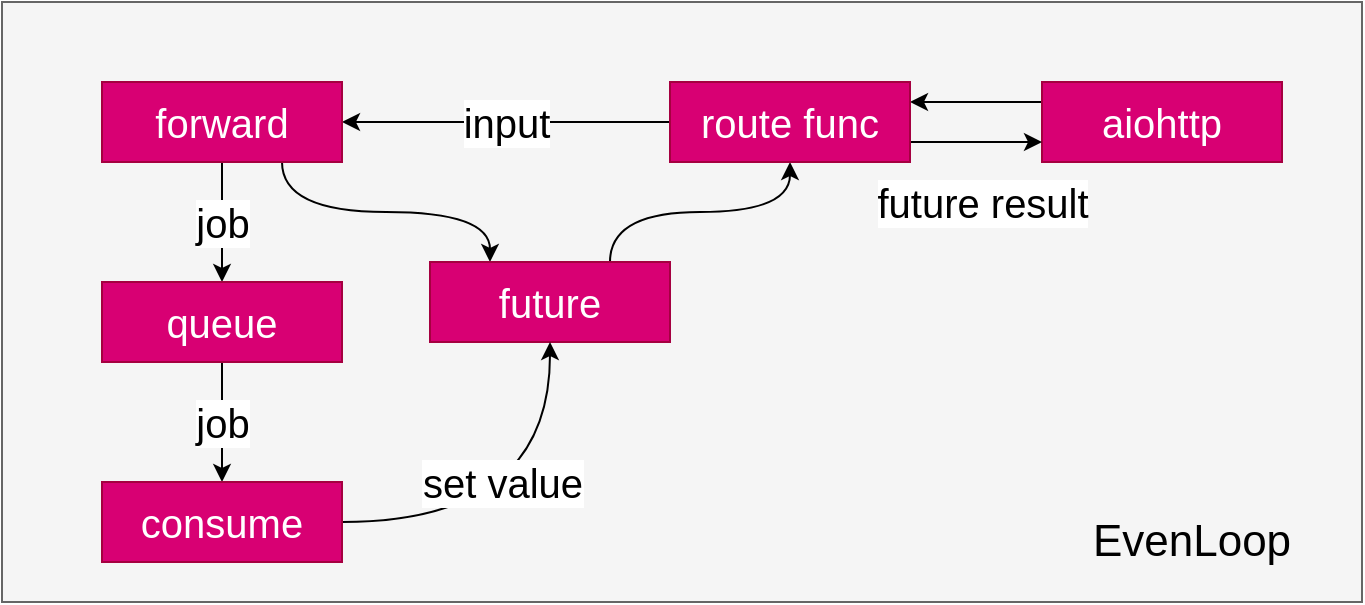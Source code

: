 <mxfile version="15.2.7" type="device"><diagram id="sMessDn7vD9hRpz5-hc4" name="第 1 页"><mxGraphModel dx="1024" dy="592" grid="1" gridSize="10" guides="1" tooltips="1" connect="1" arrows="1" fold="1" page="1" pageScale="1" pageWidth="827" pageHeight="1169" math="0" shadow="0"><root><mxCell id="0"/><mxCell id="1" parent="0"/><mxCell id="s94E-PRWmyLuHS1wVL7Z-18" value="" style="rounded=0;whiteSpace=wrap;html=1;fontSize=20;fillColor=#f5f5f5;strokeColor=#666666;fontColor=#333333;" vertex="1" parent="1"><mxGeometry x="200" y="90" width="680" height="300" as="geometry"/></mxCell><mxCell id="s94E-PRWmyLuHS1wVL7Z-1" value="aiohttp" style="rounded=0;whiteSpace=wrap;html=1;fontSize=20;" vertex="1" parent="1"><mxGeometry x="720" y="130" width="120" height="40" as="geometry"/></mxCell><mxCell id="s94E-PRWmyLuHS1wVL7Z-9" value="job" style="edgeStyle=orthogonalEdgeStyle;rounded=0;orthogonalLoop=1;jettySize=auto;html=1;exitX=0.5;exitY=1;exitDx=0;exitDy=0;entryX=0.5;entryY=0;entryDx=0;entryDy=0;fontSize=20;" edge="1" parent="1" source="s94E-PRWmyLuHS1wVL7Z-2" target="s94E-PRWmyLuHS1wVL7Z-3"><mxGeometry relative="1" as="geometry"/></mxCell><mxCell id="s94E-PRWmyLuHS1wVL7Z-14" style="edgeStyle=orthogonalEdgeStyle;curved=1;rounded=0;orthogonalLoop=1;jettySize=auto;html=1;exitX=0.75;exitY=1;exitDx=0;exitDy=0;entryX=0.25;entryY=0;entryDx=0;entryDy=0;fontSize=20;" edge="1" parent="1" source="s94E-PRWmyLuHS1wVL7Z-2" target="s94E-PRWmyLuHS1wVL7Z-5"><mxGeometry relative="1" as="geometry"/></mxCell><mxCell id="s94E-PRWmyLuHS1wVL7Z-2" value="forward" style="rounded=0;whiteSpace=wrap;html=1;fontSize=20;" vertex="1" parent="1"><mxGeometry x="250" y="130" width="120" height="40" as="geometry"/></mxCell><mxCell id="s94E-PRWmyLuHS1wVL7Z-17" value="job" style="edgeStyle=orthogonalEdgeStyle;curved=1;rounded=0;orthogonalLoop=1;jettySize=auto;html=1;exitX=0.5;exitY=1;exitDx=0;exitDy=0;entryX=0.5;entryY=0;entryDx=0;entryDy=0;fontSize=20;" edge="1" parent="1" source="s94E-PRWmyLuHS1wVL7Z-3" target="s94E-PRWmyLuHS1wVL7Z-6"><mxGeometry relative="1" as="geometry"/></mxCell><mxCell id="s94E-PRWmyLuHS1wVL7Z-3" value="queue" style="rounded=0;whiteSpace=wrap;html=1;fontSize=20;fillColor=#d80073;strokeColor=#A50040;fontColor=#ffffff;" vertex="1" parent="1"><mxGeometry x="250" y="230" width="120" height="40" as="geometry"/></mxCell><mxCell id="s94E-PRWmyLuHS1wVL7Z-8" value="&lt;div style=&quot;text-align: justify&quot;&gt;input&lt;/div&gt;" style="edgeStyle=orthogonalEdgeStyle;rounded=0;orthogonalLoop=1;jettySize=auto;html=1;exitX=0;exitY=0.5;exitDx=0;exitDy=0;entryX=1;entryY=0.5;entryDx=0;entryDy=0;fontSize=20;" edge="1" parent="1" source="s94E-PRWmyLuHS1wVL7Z-4" target="s94E-PRWmyLuHS1wVL7Z-2"><mxGeometry relative="1" as="geometry"/></mxCell><mxCell id="s94E-PRWmyLuHS1wVL7Z-4" value="route func" style="rounded=0;whiteSpace=wrap;html=1;fontSize=20;" vertex="1" parent="1"><mxGeometry x="534" y="130" width="120" height="40" as="geometry"/></mxCell><mxCell id="s94E-PRWmyLuHS1wVL7Z-15" style="edgeStyle=orthogonalEdgeStyle;curved=1;rounded=0;orthogonalLoop=1;jettySize=auto;html=1;exitX=0.75;exitY=0;exitDx=0;exitDy=0;entryX=0.5;entryY=1;entryDx=0;entryDy=0;fontSize=20;" edge="1" parent="1" source="s94E-PRWmyLuHS1wVL7Z-5" target="s94E-PRWmyLuHS1wVL7Z-4"><mxGeometry relative="1" as="geometry"/></mxCell><mxCell id="s94E-PRWmyLuHS1wVL7Z-5" value="future" style="rounded=0;whiteSpace=wrap;html=1;fontSize=20;fillColor=#d80073;strokeColor=#A50040;fontColor=#ffffff;" vertex="1" parent="1"><mxGeometry x="414" y="220" width="120" height="40" as="geometry"/></mxCell><mxCell id="s94E-PRWmyLuHS1wVL7Z-16" value="set value" style="edgeStyle=orthogonalEdgeStyle;curved=1;rounded=0;orthogonalLoop=1;jettySize=auto;html=1;exitX=1;exitY=0.5;exitDx=0;exitDy=0;entryX=0.5;entryY=1;entryDx=0;entryDy=0;fontSize=20;" edge="1" parent="1" source="s94E-PRWmyLuHS1wVL7Z-6" target="s94E-PRWmyLuHS1wVL7Z-5"><mxGeometry x="-0.175" y="20" relative="1" as="geometry"><mxPoint as="offset"/></mxGeometry></mxCell><mxCell id="s94E-PRWmyLuHS1wVL7Z-6" value="consume" style="rounded=0;whiteSpace=wrap;html=1;fontSize=20;fillColor=#d80073;strokeColor=#A50040;fontColor=#ffffff;" vertex="1" parent="1"><mxGeometry x="250" y="330" width="120" height="40" as="geometry"/></mxCell><mxCell id="s94E-PRWmyLuHS1wVL7Z-19" value="EvenLoop" style="text;html=1;strokeColor=none;fillColor=none;align=center;verticalAlign=middle;whiteSpace=wrap;rounded=0;fontSize=22;" vertex="1" parent="1"><mxGeometry x="720" y="340" width="150" height="40" as="geometry"/></mxCell><mxCell id="s94E-PRWmyLuHS1wVL7Z-23" style="edgeStyle=orthogonalEdgeStyle;curved=1;rounded=0;orthogonalLoop=1;jettySize=auto;html=1;exitX=0;exitY=0.25;exitDx=0;exitDy=0;entryX=1;entryY=0.25;entryDx=0;entryDy=0;fontSize=20;" edge="1" parent="1" source="s94E-PRWmyLuHS1wVL7Z-20" target="s94E-PRWmyLuHS1wVL7Z-21"><mxGeometry relative="1" as="geometry"/></mxCell><mxCell id="s94E-PRWmyLuHS1wVL7Z-20" value="aiohttp" style="rounded=0;whiteSpace=wrap;html=1;fontSize=20;fillColor=#d80073;strokeColor=#A50040;fontColor=#ffffff;" vertex="1" parent="1"><mxGeometry x="720" y="130" width="120" height="40" as="geometry"/></mxCell><mxCell id="s94E-PRWmyLuHS1wVL7Z-24" value="future result" style="edgeStyle=orthogonalEdgeStyle;curved=1;rounded=0;orthogonalLoop=1;jettySize=auto;html=1;exitX=1;exitY=0.75;exitDx=0;exitDy=0;entryX=0;entryY=0.75;entryDx=0;entryDy=0;fontSize=20;" edge="1" parent="1" source="s94E-PRWmyLuHS1wVL7Z-21" target="s94E-PRWmyLuHS1wVL7Z-20"><mxGeometry x="0.091" y="-30" relative="1" as="geometry"><mxPoint as="offset"/></mxGeometry></mxCell><mxCell id="s94E-PRWmyLuHS1wVL7Z-21" value="route func" style="rounded=0;whiteSpace=wrap;html=1;fontSize=20;fillColor=#d80073;strokeColor=#A50040;fontColor=#ffffff;" vertex="1" parent="1"><mxGeometry x="534" y="130" width="120" height="40" as="geometry"/></mxCell><mxCell id="s94E-PRWmyLuHS1wVL7Z-22" value="forward" style="rounded=0;whiteSpace=wrap;html=1;fontSize=20;fillColor=#d80073;strokeColor=#A50040;fontColor=#ffffff;" vertex="1" parent="1"><mxGeometry x="250" y="130" width="120" height="40" as="geometry"/></mxCell></root></mxGraphModel></diagram></mxfile>